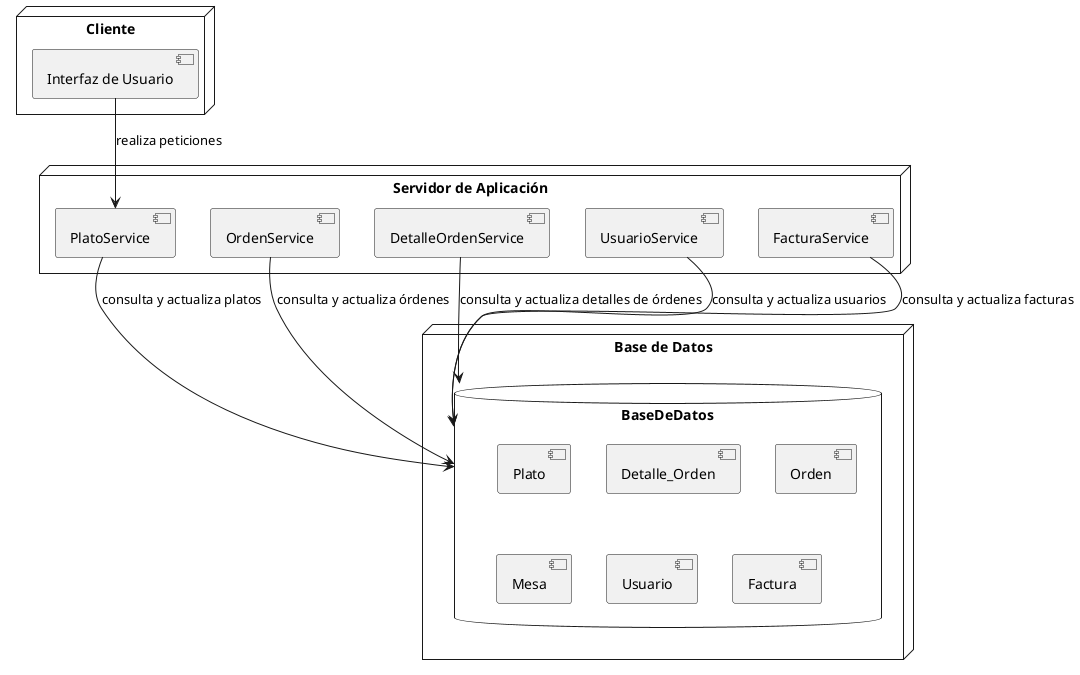 @startuml Despliegue
node "Servidor de Aplicación" {
    component "PlatoService" 
    component "OrdenService" 
    component "DetalleOrdenService"
    component "UsuarioService"
    component "FacturaService"
}

node "Base de Datos" {
    database "BaseDeDatos" {
        [Plato]
        [Detalle_Orden]
        [Orden]
        [Mesa]
        [Usuario]
        [Factura]
    }
}

node "Cliente" {
    [Interfaz de Usuario]
}

[Interfaz de Usuario] --> [PlatoService] : realiza peticiones
[PlatoService] --> [BaseDeDatos] : consulta y actualiza platos
[OrdenService] --> [BaseDeDatos] : consulta y actualiza órdenes
[DetalleOrdenService] --> [BaseDeDatos] : consulta y actualiza detalles de órdenes
[UsuarioService] --> [BaseDeDatos] : consulta y actualiza usuarios
[FacturaService] --> [BaseDeDatos] : consulta y actualiza facturas

@enduml
